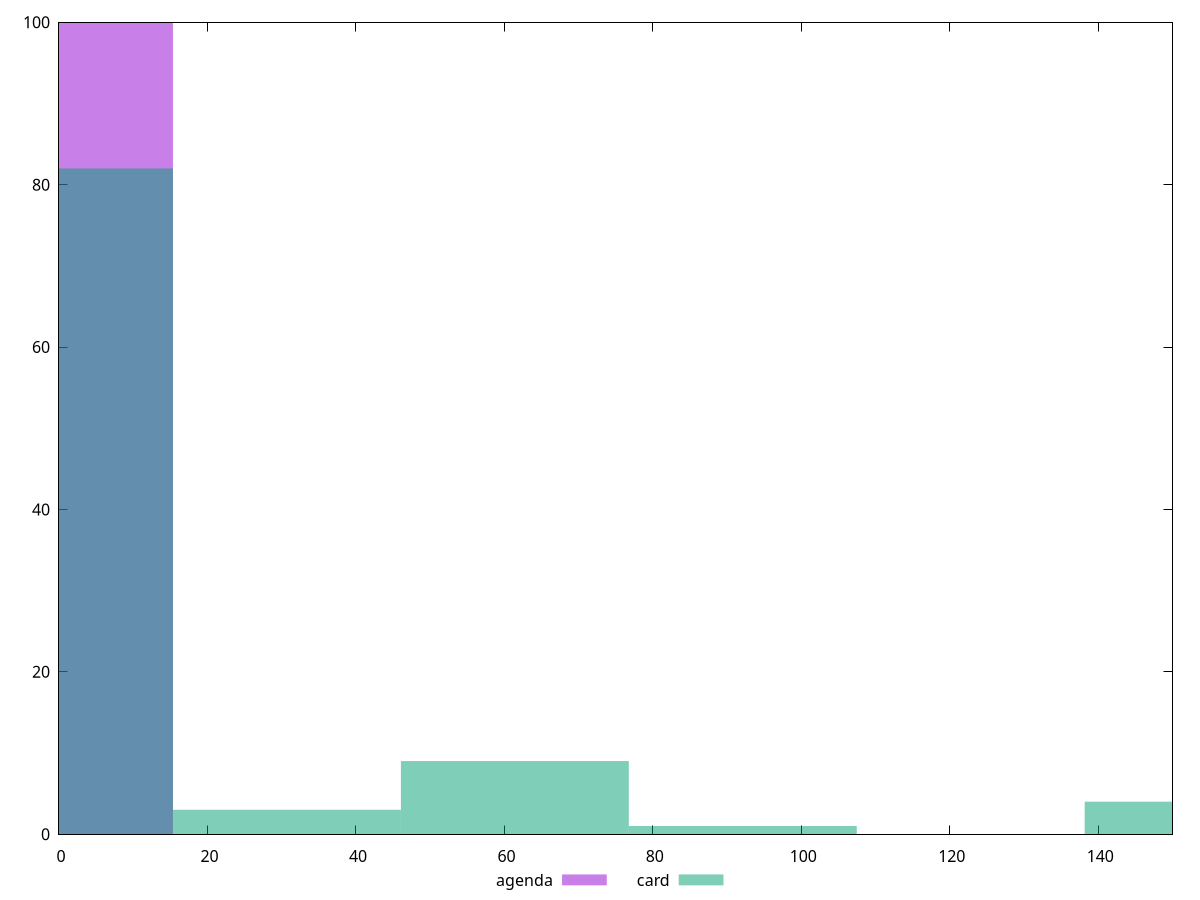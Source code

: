 reset

$agenda <<EOF
0 100
EOF

$card <<EOF
0 82
61.407964105495076 9
30.703982052747538 3
153.5199102637377 4
92.11194615824262 1
EOF

set key outside below
set boxwidth 30.703982052747538
set xrange [0:150]
set yrange [0:100]
set trange [0:100]
set style fill transparent solid 0.5 noborder
set terminal svg size 640, 500 enhanced background rgb 'white'
set output "reports/report_00030_2021-02-24T20-42-31.540Z/unminified-javascript/comparison/histogram/1_vs_2.svg"

plot $agenda title "agenda" with boxes, \
     $card title "card" with boxes

reset
